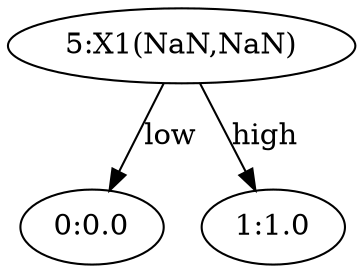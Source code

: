 strict digraph G {
  id5_X1_NaN_NaN_ [ label="5:X1(NaN,NaN)" ];
  id0_0_0 [ label="0:0.0" ];
  id1_1_0 [ label="1:1.0" ];
  id5_X1_NaN_NaN_ -> id0_0_0 [ label="low" ];
  id5_X1_NaN_NaN_ -> id1_1_0 [ label="high" ];
}
